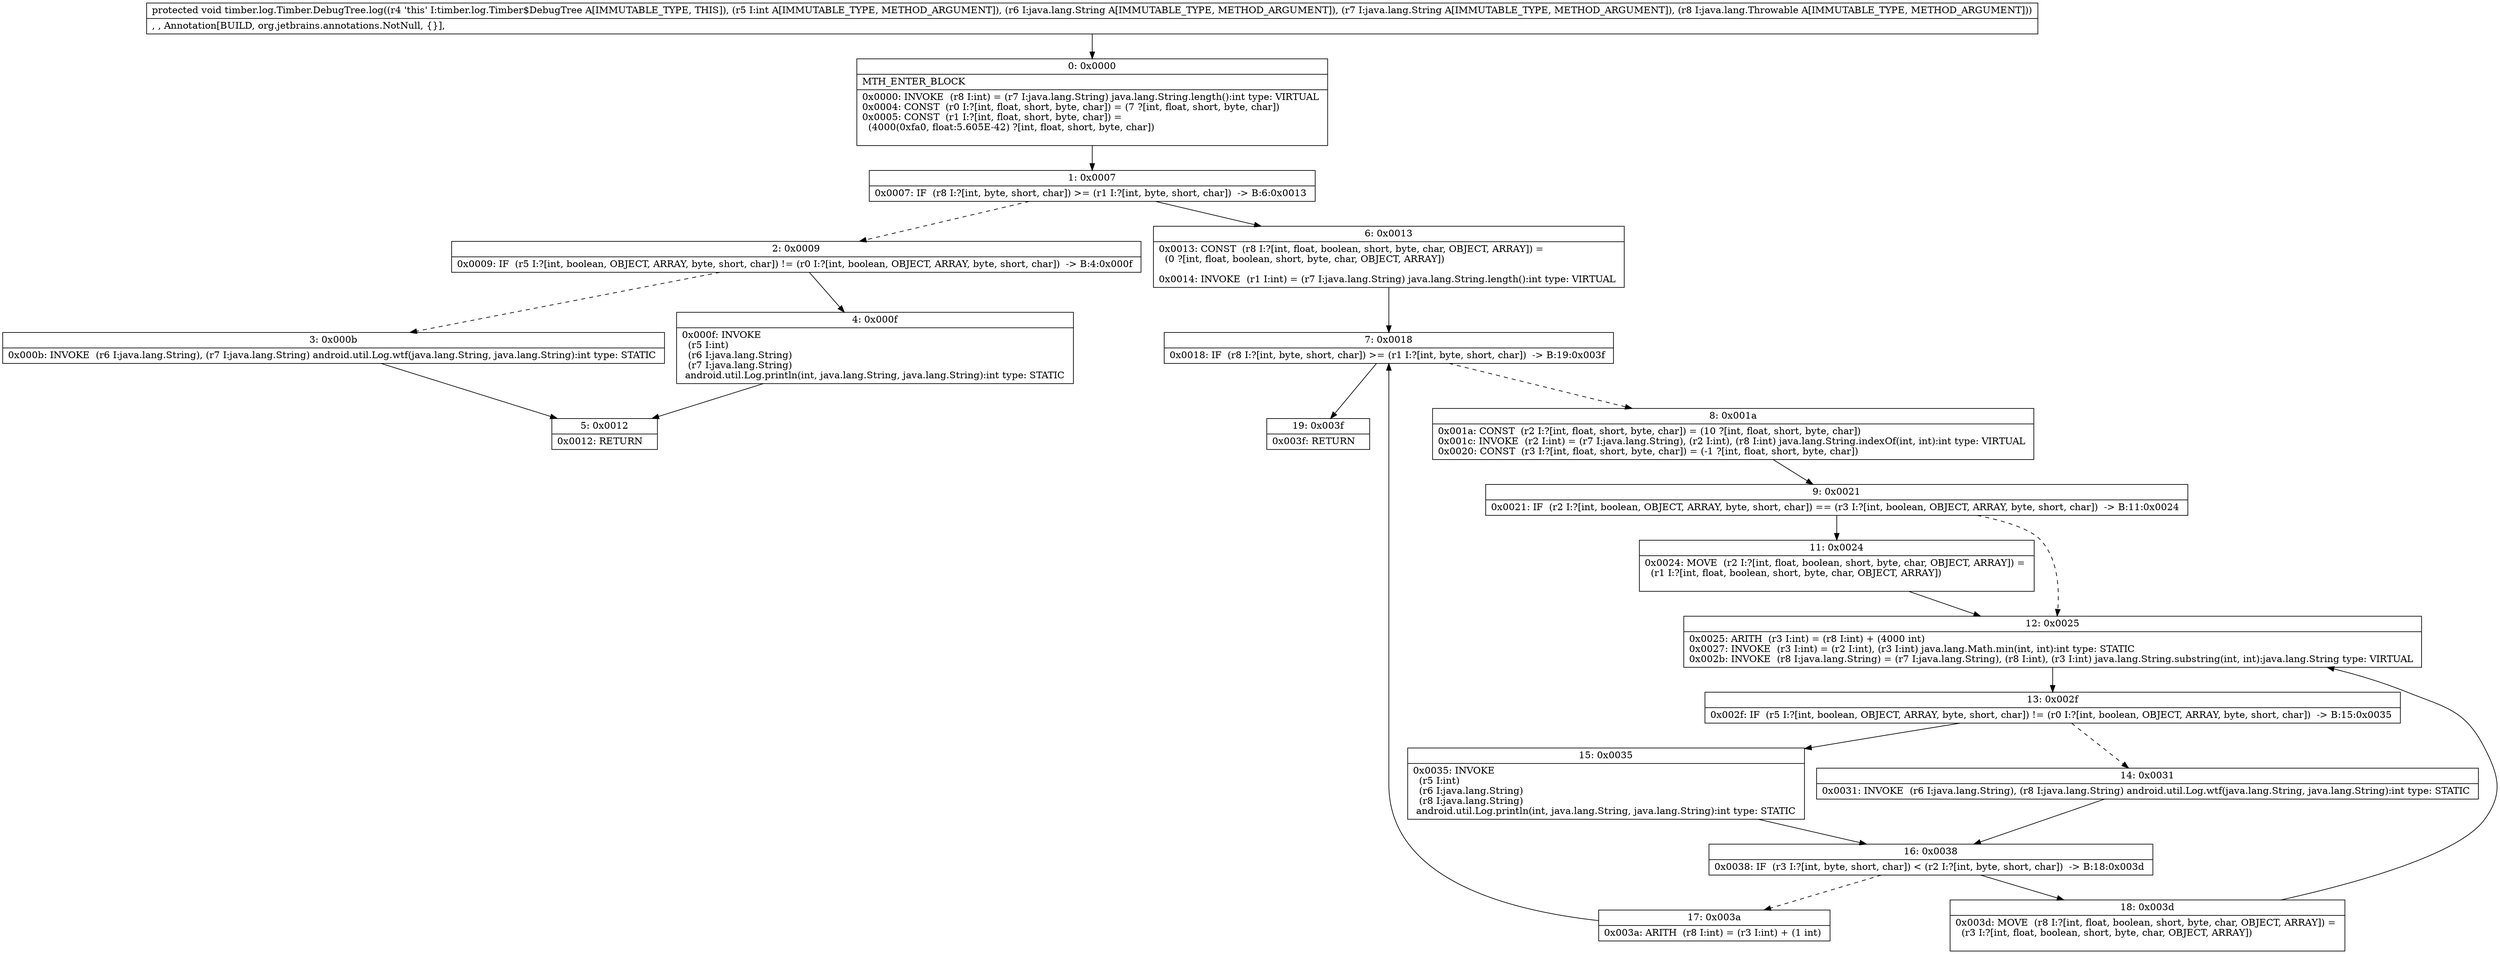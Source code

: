 digraph "CFG fortimber.log.Timber.DebugTree.log(ILjava\/lang\/String;Ljava\/lang\/String;Ljava\/lang\/Throwable;)V" {
Node_0 [shape=record,label="{0\:\ 0x0000|MTH_ENTER_BLOCK\l|0x0000: INVOKE  (r8 I:int) = (r7 I:java.lang.String) java.lang.String.length():int type: VIRTUAL \l0x0004: CONST  (r0 I:?[int, float, short, byte, char]) = (7 ?[int, float, short, byte, char]) \l0x0005: CONST  (r1 I:?[int, float, short, byte, char]) = \l  (4000(0xfa0, float:5.605E\-42) ?[int, float, short, byte, char])\l \l}"];
Node_1 [shape=record,label="{1\:\ 0x0007|0x0007: IF  (r8 I:?[int, byte, short, char]) \>= (r1 I:?[int, byte, short, char])  \-\> B:6:0x0013 \l}"];
Node_2 [shape=record,label="{2\:\ 0x0009|0x0009: IF  (r5 I:?[int, boolean, OBJECT, ARRAY, byte, short, char]) != (r0 I:?[int, boolean, OBJECT, ARRAY, byte, short, char])  \-\> B:4:0x000f \l}"];
Node_3 [shape=record,label="{3\:\ 0x000b|0x000b: INVOKE  (r6 I:java.lang.String), (r7 I:java.lang.String) android.util.Log.wtf(java.lang.String, java.lang.String):int type: STATIC \l}"];
Node_4 [shape=record,label="{4\:\ 0x000f|0x000f: INVOKE  \l  (r5 I:int)\l  (r6 I:java.lang.String)\l  (r7 I:java.lang.String)\l android.util.Log.println(int, java.lang.String, java.lang.String):int type: STATIC \l}"];
Node_5 [shape=record,label="{5\:\ 0x0012|0x0012: RETURN   \l}"];
Node_6 [shape=record,label="{6\:\ 0x0013|0x0013: CONST  (r8 I:?[int, float, boolean, short, byte, char, OBJECT, ARRAY]) = \l  (0 ?[int, float, boolean, short, byte, char, OBJECT, ARRAY])\l \l0x0014: INVOKE  (r1 I:int) = (r7 I:java.lang.String) java.lang.String.length():int type: VIRTUAL \l}"];
Node_7 [shape=record,label="{7\:\ 0x0018|0x0018: IF  (r8 I:?[int, byte, short, char]) \>= (r1 I:?[int, byte, short, char])  \-\> B:19:0x003f \l}"];
Node_8 [shape=record,label="{8\:\ 0x001a|0x001a: CONST  (r2 I:?[int, float, short, byte, char]) = (10 ?[int, float, short, byte, char]) \l0x001c: INVOKE  (r2 I:int) = (r7 I:java.lang.String), (r2 I:int), (r8 I:int) java.lang.String.indexOf(int, int):int type: VIRTUAL \l0x0020: CONST  (r3 I:?[int, float, short, byte, char]) = (\-1 ?[int, float, short, byte, char]) \l}"];
Node_9 [shape=record,label="{9\:\ 0x0021|0x0021: IF  (r2 I:?[int, boolean, OBJECT, ARRAY, byte, short, char]) == (r3 I:?[int, boolean, OBJECT, ARRAY, byte, short, char])  \-\> B:11:0x0024 \l}"];
Node_11 [shape=record,label="{11\:\ 0x0024|0x0024: MOVE  (r2 I:?[int, float, boolean, short, byte, char, OBJECT, ARRAY]) = \l  (r1 I:?[int, float, boolean, short, byte, char, OBJECT, ARRAY])\l \l}"];
Node_12 [shape=record,label="{12\:\ 0x0025|0x0025: ARITH  (r3 I:int) = (r8 I:int) + (4000 int) \l0x0027: INVOKE  (r3 I:int) = (r2 I:int), (r3 I:int) java.lang.Math.min(int, int):int type: STATIC \l0x002b: INVOKE  (r8 I:java.lang.String) = (r7 I:java.lang.String), (r8 I:int), (r3 I:int) java.lang.String.substring(int, int):java.lang.String type: VIRTUAL \l}"];
Node_13 [shape=record,label="{13\:\ 0x002f|0x002f: IF  (r5 I:?[int, boolean, OBJECT, ARRAY, byte, short, char]) != (r0 I:?[int, boolean, OBJECT, ARRAY, byte, short, char])  \-\> B:15:0x0035 \l}"];
Node_14 [shape=record,label="{14\:\ 0x0031|0x0031: INVOKE  (r6 I:java.lang.String), (r8 I:java.lang.String) android.util.Log.wtf(java.lang.String, java.lang.String):int type: STATIC \l}"];
Node_15 [shape=record,label="{15\:\ 0x0035|0x0035: INVOKE  \l  (r5 I:int)\l  (r6 I:java.lang.String)\l  (r8 I:java.lang.String)\l android.util.Log.println(int, java.lang.String, java.lang.String):int type: STATIC \l}"];
Node_16 [shape=record,label="{16\:\ 0x0038|0x0038: IF  (r3 I:?[int, byte, short, char]) \< (r2 I:?[int, byte, short, char])  \-\> B:18:0x003d \l}"];
Node_17 [shape=record,label="{17\:\ 0x003a|0x003a: ARITH  (r8 I:int) = (r3 I:int) + (1 int) \l}"];
Node_18 [shape=record,label="{18\:\ 0x003d|0x003d: MOVE  (r8 I:?[int, float, boolean, short, byte, char, OBJECT, ARRAY]) = \l  (r3 I:?[int, float, boolean, short, byte, char, OBJECT, ARRAY])\l \l}"];
Node_19 [shape=record,label="{19\:\ 0x003f|0x003f: RETURN   \l}"];
MethodNode[shape=record,label="{protected void timber.log.Timber.DebugTree.log((r4 'this' I:timber.log.Timber$DebugTree A[IMMUTABLE_TYPE, THIS]), (r5 I:int A[IMMUTABLE_TYPE, METHOD_ARGUMENT]), (r6 I:java.lang.String A[IMMUTABLE_TYPE, METHOD_ARGUMENT]), (r7 I:java.lang.String A[IMMUTABLE_TYPE, METHOD_ARGUMENT]), (r8 I:java.lang.Throwable A[IMMUTABLE_TYPE, METHOD_ARGUMENT]))  | , , Annotation[BUILD, org.jetbrains.annotations.NotNull, \{\}], \l}"];
MethodNode -> Node_0;
Node_0 -> Node_1;
Node_1 -> Node_2[style=dashed];
Node_1 -> Node_6;
Node_2 -> Node_3[style=dashed];
Node_2 -> Node_4;
Node_3 -> Node_5;
Node_4 -> Node_5;
Node_6 -> Node_7;
Node_7 -> Node_8[style=dashed];
Node_7 -> Node_19;
Node_8 -> Node_9;
Node_9 -> Node_11;
Node_9 -> Node_12[style=dashed];
Node_11 -> Node_12;
Node_12 -> Node_13;
Node_13 -> Node_14[style=dashed];
Node_13 -> Node_15;
Node_14 -> Node_16;
Node_15 -> Node_16;
Node_16 -> Node_17[style=dashed];
Node_16 -> Node_18;
Node_17 -> Node_7;
Node_18 -> Node_12;
}

